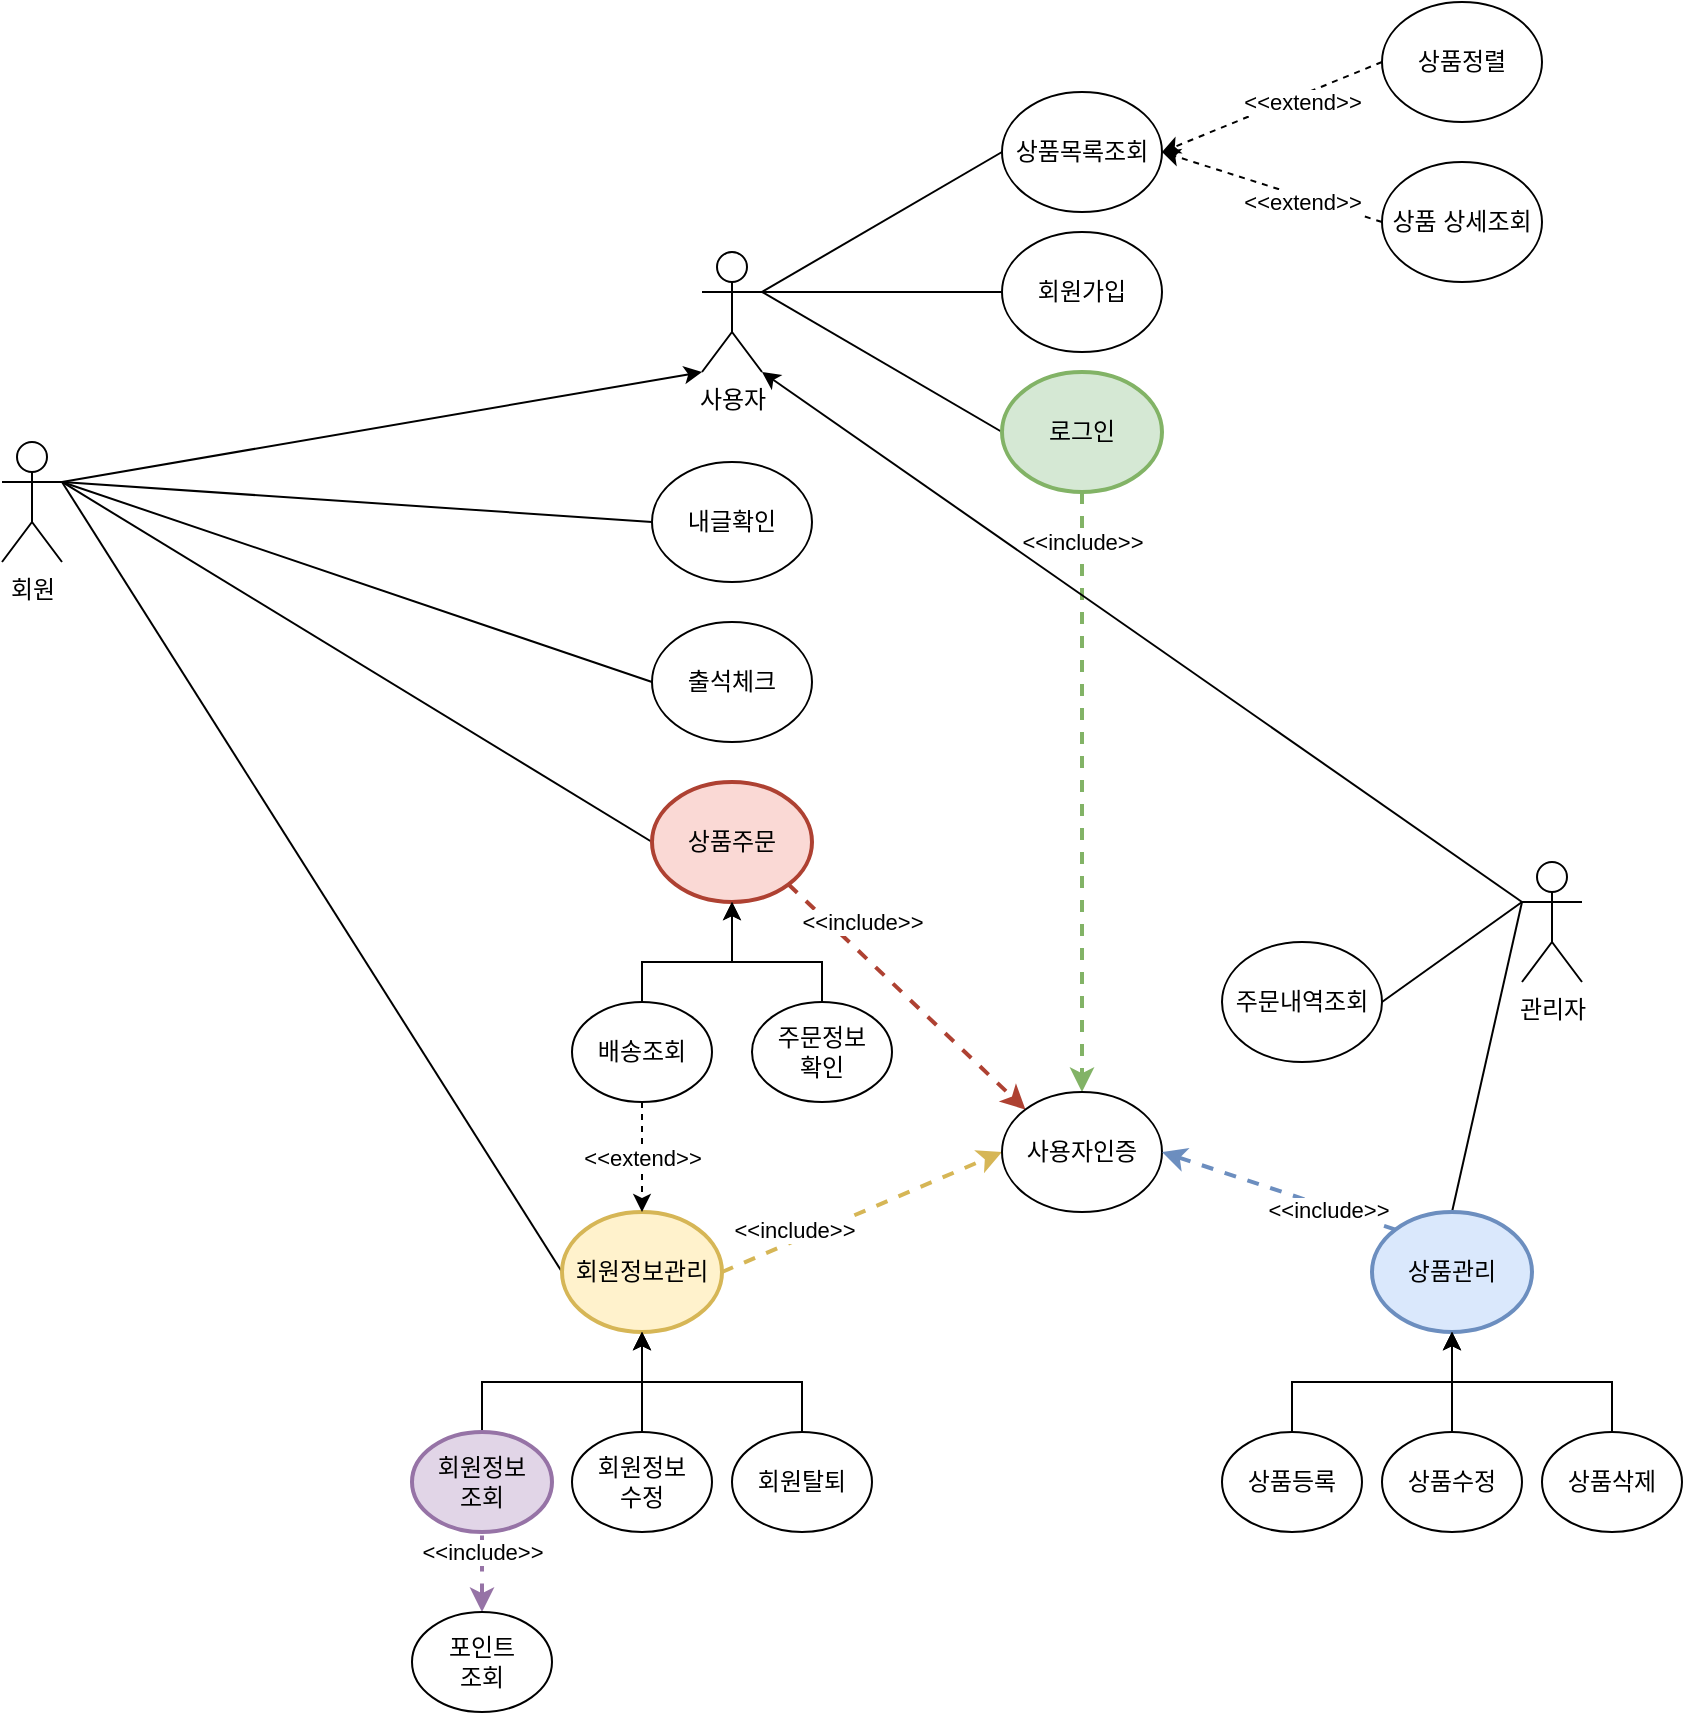 <mxfile version="15.4.1" type="device" pages="3"><diagram id="bIuhyH839d3HtjEIPORg" name="Page-1"><mxGraphModel dx="2015" dy="1047" grid="1" gridSize="10" guides="1" tooltips="1" connect="1" arrows="1" fold="1" page="1" pageScale="1" pageWidth="827" pageHeight="1169" math="0" shadow="0"><root><mxCell id="0"/><mxCell id="1" parent="0"/><mxCell id="c7EE0MXQvmrCQCLPfXmw-137" style="edgeStyle=none;rounded=0;orthogonalLoop=1;jettySize=auto;html=1;exitX=1;exitY=0.333;exitDx=0;exitDy=0;exitPerimeter=0;entryX=0;entryY=0.5;entryDx=0;entryDy=0;startArrow=none;startFill=0;endArrow=none;endFill=0;strokeWidth=1;verticalAlign=middle;" edge="1" parent="1" source="c7EE0MXQvmrCQCLPfXmw-47" target="c7EE0MXQvmrCQCLPfXmw-58"><mxGeometry relative="1" as="geometry"/></mxCell><mxCell id="c7EE0MXQvmrCQCLPfXmw-138" style="edgeStyle=none;rounded=0;orthogonalLoop=1;jettySize=auto;html=1;exitX=1;exitY=0.333;exitDx=0;exitDy=0;exitPerimeter=0;entryX=0;entryY=0.5;entryDx=0;entryDy=0;startArrow=none;startFill=0;endArrow=none;endFill=0;strokeWidth=1;verticalAlign=middle;" edge="1" parent="1" source="c7EE0MXQvmrCQCLPfXmw-47" target="c7EE0MXQvmrCQCLPfXmw-49"><mxGeometry relative="1" as="geometry"/></mxCell><mxCell id="c7EE0MXQvmrCQCLPfXmw-139" style="edgeStyle=none;rounded=0;orthogonalLoop=1;jettySize=auto;html=1;entryX=0;entryY=0.5;entryDx=0;entryDy=0;startArrow=none;startFill=0;endArrow=none;endFill=0;strokeWidth=1;verticalAlign=middle;" edge="1" parent="1" target="c7EE0MXQvmrCQCLPfXmw-48"><mxGeometry relative="1" as="geometry"><mxPoint x="580" y="155" as="sourcePoint"/></mxGeometry></mxCell><mxCell id="c7EE0MXQvmrCQCLPfXmw-47" value="사용자" style="shape=umlActor;verticalLabelPosition=bottom;verticalAlign=top;html=1;outlineConnect=0;strokeWidth=1;" vertex="1" parent="1"><mxGeometry x="550" y="135" width="30" height="60" as="geometry"/></mxCell><mxCell id="c7EE0MXQvmrCQCLPfXmw-48" value="회원가입" style="ellipse;whiteSpace=wrap;html=1;verticalAlign=middle;strokeWidth=1;" vertex="1" parent="1"><mxGeometry x="700" y="125" width="80" height="60" as="geometry"/></mxCell><mxCell id="c7EE0MXQvmrCQCLPfXmw-49" value="상품목록조회" style="ellipse;whiteSpace=wrap;html=1;verticalAlign=middle;strokeWidth=1;" vertex="1" parent="1"><mxGeometry x="700" y="55" width="80" height="60" as="geometry"/></mxCell><mxCell id="c7EE0MXQvmrCQCLPfXmw-52" value="&amp;lt;&amp;lt;extend&amp;gt;&amp;gt;" style="edgeStyle=none;rounded=0;orthogonalLoop=1;jettySize=auto;html=1;exitX=0;exitY=0.5;exitDx=0;exitDy=0;entryX=1;entryY=0.5;entryDx=0;entryDy=0;endArrow=classic;endFill=1;verticalAlign=middle;dashed=1;strokeWidth=1;" edge="1" parent="1" source="c7EE0MXQvmrCQCLPfXmw-50" target="c7EE0MXQvmrCQCLPfXmw-49"><mxGeometry x="-0.25" y="3" relative="1" as="geometry"><mxPoint as="offset"/></mxGeometry></mxCell><mxCell id="c7EE0MXQvmrCQCLPfXmw-50" value="상품정렬" style="ellipse;whiteSpace=wrap;html=1;verticalAlign=middle;strokeWidth=1;" vertex="1" parent="1"><mxGeometry x="890" y="10" width="80" height="60" as="geometry"/></mxCell><mxCell id="c7EE0MXQvmrCQCLPfXmw-53" value="&amp;lt;&amp;lt;extend&amp;gt;&amp;gt;" style="edgeStyle=none;rounded=0;orthogonalLoop=1;jettySize=auto;html=1;exitX=0;exitY=0.5;exitDx=0;exitDy=0;entryX=1;entryY=0.5;entryDx=0;entryDy=0;dashed=1;endArrow=classic;endFill=1;verticalAlign=middle;strokeWidth=1;" edge="1" parent="1" source="c7EE0MXQvmrCQCLPfXmw-51" target="c7EE0MXQvmrCQCLPfXmw-49"><mxGeometry x="-0.287" y="3" relative="1" as="geometry"><mxPoint as="offset"/></mxGeometry></mxCell><mxCell id="c7EE0MXQvmrCQCLPfXmw-51" value="상품 상세조회" style="ellipse;whiteSpace=wrap;html=1;verticalAlign=middle;strokeWidth=1;" vertex="1" parent="1"><mxGeometry x="890" y="90" width="80" height="60" as="geometry"/></mxCell><mxCell id="c7EE0MXQvmrCQCLPfXmw-63" style="edgeStyle=none;rounded=0;orthogonalLoop=1;jettySize=auto;html=1;exitX=1;exitY=0.333;exitDx=0;exitDy=0;exitPerimeter=0;entryX=0;entryY=0.5;entryDx=0;entryDy=0;endArrow=none;endFill=0;verticalAlign=middle;strokeWidth=1;" edge="1" parent="1" source="c7EE0MXQvmrCQCLPfXmw-56" target="c7EE0MXQvmrCQCLPfXmw-59"><mxGeometry relative="1" as="geometry"/></mxCell><mxCell id="c7EE0MXQvmrCQCLPfXmw-64" style="edgeStyle=none;rounded=0;orthogonalLoop=1;jettySize=auto;html=1;exitX=1;exitY=0.333;exitDx=0;exitDy=0;exitPerimeter=0;entryX=0;entryY=0.5;entryDx=0;entryDy=0;endArrow=none;endFill=0;verticalAlign=middle;strokeWidth=1;" edge="1" parent="1" source="c7EE0MXQvmrCQCLPfXmw-56" target="c7EE0MXQvmrCQCLPfXmw-60"><mxGeometry relative="1" as="geometry"/></mxCell><mxCell id="c7EE0MXQvmrCQCLPfXmw-65" style="edgeStyle=none;rounded=0;orthogonalLoop=1;jettySize=auto;html=1;exitX=1;exitY=0.333;exitDx=0;exitDy=0;exitPerimeter=0;entryX=0;entryY=0.5;entryDx=0;entryDy=0;endArrow=none;endFill=0;verticalAlign=middle;strokeWidth=1;" edge="1" parent="1" source="c7EE0MXQvmrCQCLPfXmw-56" target="c7EE0MXQvmrCQCLPfXmw-61"><mxGeometry relative="1" as="geometry"/></mxCell><mxCell id="c7EE0MXQvmrCQCLPfXmw-103" style="edgeStyle=none;rounded=0;orthogonalLoop=1;jettySize=auto;html=1;exitX=1;exitY=0.333;exitDx=0;exitDy=0;exitPerimeter=0;entryX=0;entryY=0.5;entryDx=0;entryDy=0;endArrow=none;endFill=0;verticalAlign=middle;strokeWidth=1;" edge="1" parent="1" source="c7EE0MXQvmrCQCLPfXmw-56" target="c7EE0MXQvmrCQCLPfXmw-95"><mxGeometry relative="1" as="geometry"/></mxCell><mxCell id="c7EE0MXQvmrCQCLPfXmw-133" style="edgeStyle=none;rounded=0;orthogonalLoop=1;jettySize=auto;html=1;exitX=1;exitY=0.333;exitDx=0;exitDy=0;exitPerimeter=0;entryX=0;entryY=1;entryDx=0;entryDy=0;entryPerimeter=0;startArrow=none;startFill=0;endArrow=classic;endFill=1;strokeWidth=1;verticalAlign=middle;" edge="1" parent="1" source="c7EE0MXQvmrCQCLPfXmw-56" target="c7EE0MXQvmrCQCLPfXmw-47"><mxGeometry relative="1" as="geometry"/></mxCell><mxCell id="c7EE0MXQvmrCQCLPfXmw-56" value="회원" style="shape=umlActor;verticalLabelPosition=bottom;verticalAlign=top;html=1;outlineConnect=0;strokeWidth=1;" vertex="1" parent="1"><mxGeometry x="200" y="230" width="30" height="60" as="geometry"/></mxCell><mxCell id="c7EE0MXQvmrCQCLPfXmw-67" value="&amp;lt;&amp;lt;include&amp;gt;&amp;gt;" style="edgeStyle=none;rounded=0;orthogonalLoop=1;jettySize=auto;html=1;exitX=0.5;exitY=1;exitDx=0;exitDy=0;entryX=0.5;entryY=0;entryDx=0;entryDy=0;endArrow=classic;endFill=1;verticalAlign=middle;dashed=1;strokeWidth=2;fillColor=#d5e8d4;strokeColor=#82b366;" edge="1" parent="1" source="c7EE0MXQvmrCQCLPfXmw-58" target="c7EE0MXQvmrCQCLPfXmw-66"><mxGeometry x="-0.833" relative="1" as="geometry"><mxPoint as="offset"/></mxGeometry></mxCell><mxCell id="c7EE0MXQvmrCQCLPfXmw-58" value="로그인" style="ellipse;whiteSpace=wrap;html=1;verticalAlign=middle;strokeWidth=2;fillColor=#d5e8d4;strokeColor=#82b366;" vertex="1" parent="1"><mxGeometry x="700" y="195" width="80" height="60" as="geometry"/></mxCell><mxCell id="c7EE0MXQvmrCQCLPfXmw-68" value="&amp;lt;&amp;lt;include&amp;gt;&amp;gt;" style="edgeStyle=none;rounded=0;orthogonalLoop=1;jettySize=auto;html=1;exitX=1;exitY=1;exitDx=0;exitDy=0;entryX=0;entryY=0;entryDx=0;entryDy=0;dashed=1;endArrow=classic;endFill=1;verticalAlign=middle;strokeWidth=2;fillColor=#fad9d5;strokeColor=#ae4132;" edge="1" parent="1" source="c7EE0MXQvmrCQCLPfXmw-59" target="c7EE0MXQvmrCQCLPfXmw-66"><mxGeometry x="-0.516" y="12" relative="1" as="geometry"><mxPoint as="offset"/></mxGeometry></mxCell><mxCell id="c7EE0MXQvmrCQCLPfXmw-59" value="상품주문" style="ellipse;whiteSpace=wrap;html=1;verticalAlign=middle;strokeWidth=2;fillColor=#fad9d5;strokeColor=#ae4132;" vertex="1" parent="1"><mxGeometry x="525" y="400" width="80" height="60" as="geometry"/></mxCell><mxCell id="c7EE0MXQvmrCQCLPfXmw-69" value="&amp;lt;&amp;lt;include&amp;gt;&amp;gt;" style="edgeStyle=none;rounded=0;orthogonalLoop=1;jettySize=auto;html=1;exitX=1;exitY=0.5;exitDx=0;exitDy=0;entryX=0;entryY=0.5;entryDx=0;entryDy=0;dashed=1;endArrow=classic;endFill=1;verticalAlign=middle;strokeWidth=2;fillColor=#fff2cc;strokeColor=#d6b656;" edge="1" parent="1" source="c7EE0MXQvmrCQCLPfXmw-60" target="c7EE0MXQvmrCQCLPfXmw-66"><mxGeometry x="-0.457" y="5" relative="1" as="geometry"><mxPoint as="offset"/></mxGeometry></mxCell><mxCell id="c7EE0MXQvmrCQCLPfXmw-60" value="회원정보관리" style="ellipse;whiteSpace=wrap;html=1;verticalAlign=middle;strokeWidth=2;fillColor=#fff2cc;strokeColor=#d6b656;" vertex="1" parent="1"><mxGeometry x="480" y="615" width="80" height="60" as="geometry"/></mxCell><mxCell id="c7EE0MXQvmrCQCLPfXmw-61" value="내글확인" style="ellipse;whiteSpace=wrap;html=1;verticalAlign=middle;strokeWidth=1;" vertex="1" parent="1"><mxGeometry x="525" y="240" width="80" height="60" as="geometry"/></mxCell><mxCell id="c7EE0MXQvmrCQCLPfXmw-66" value="사용자인증" style="ellipse;whiteSpace=wrap;html=1;verticalAlign=middle;strokeWidth=1;" vertex="1" parent="1"><mxGeometry x="700" y="555" width="80" height="60" as="geometry"/></mxCell><mxCell id="02RzA334EVQiF2Lrngm2-4" style="edgeStyle=orthogonalEdgeStyle;rounded=0;orthogonalLoop=1;jettySize=auto;html=1;exitX=0.5;exitY=0;exitDx=0;exitDy=0;entryX=0.5;entryY=1;entryDx=0;entryDy=0;startArrow=none;startFill=0;endArrow=classic;endFill=1;strokeWidth=1;verticalAlign=middle;" edge="1" parent="1" source="c7EE0MXQvmrCQCLPfXmw-79" target="c7EE0MXQvmrCQCLPfXmw-60"><mxGeometry relative="1" as="geometry"/></mxCell><mxCell id="c7EE0MXQvmrCQCLPfXmw-79" value="회원정보&lt;br&gt;조회" style="ellipse;whiteSpace=wrap;html=1;verticalAlign=middle;strokeWidth=2;fillColor=#e1d5e7;strokeColor=#9673a6;" vertex="1" parent="1"><mxGeometry x="405" y="725" width="70" height="50" as="geometry"/></mxCell><mxCell id="02RzA334EVQiF2Lrngm2-2" style="edgeStyle=orthogonalEdgeStyle;rounded=0;orthogonalLoop=1;jettySize=auto;html=1;exitX=0.5;exitY=0;exitDx=0;exitDy=0;entryX=0.5;entryY=1;entryDx=0;entryDy=0;startArrow=none;startFill=0;endArrow=classic;endFill=1;strokeWidth=1;verticalAlign=middle;" edge="1" parent="1" source="c7EE0MXQvmrCQCLPfXmw-85" target="c7EE0MXQvmrCQCLPfXmw-60"><mxGeometry relative="1" as="geometry"/></mxCell><mxCell id="c7EE0MXQvmrCQCLPfXmw-85" value="회원정보&lt;br&gt;수정" style="ellipse;whiteSpace=wrap;html=1;verticalAlign=middle;strokeWidth=1;" vertex="1" parent="1"><mxGeometry x="485" y="725" width="70" height="50" as="geometry"/></mxCell><mxCell id="02RzA334EVQiF2Lrngm2-3" style="edgeStyle=orthogonalEdgeStyle;rounded=0;orthogonalLoop=1;jettySize=auto;html=1;exitX=0.5;exitY=0;exitDx=0;exitDy=0;entryX=0.5;entryY=1;entryDx=0;entryDy=0;startArrow=none;startFill=0;endArrow=classic;endFill=1;strokeWidth=1;verticalAlign=middle;" edge="1" parent="1" source="c7EE0MXQvmrCQCLPfXmw-86" target="c7EE0MXQvmrCQCLPfXmw-60"><mxGeometry relative="1" as="geometry"/></mxCell><mxCell id="c7EE0MXQvmrCQCLPfXmw-86" value="회원탈퇴" style="ellipse;whiteSpace=wrap;html=1;verticalAlign=middle;strokeWidth=1;" vertex="1" parent="1"><mxGeometry x="565" y="725" width="70" height="50" as="geometry"/></mxCell><mxCell id="c7EE0MXQvmrCQCLPfXmw-91" value="&amp;lt;&amp;lt;include&amp;gt;&amp;gt;" style="edgeStyle=orthogonalEdgeStyle;rounded=0;orthogonalLoop=1;jettySize=auto;html=1;exitX=0.5;exitY=0;exitDx=0;exitDy=0;entryX=0.5;entryY=1;entryDx=0;entryDy=0;endArrow=none;endFill=0;verticalAlign=middle;dashed=1;startArrow=classic;startFill=1;strokeWidth=2;fillColor=#e1d5e7;strokeColor=#9673a6;" edge="1" parent="1" source="c7EE0MXQvmrCQCLPfXmw-89" target="c7EE0MXQvmrCQCLPfXmw-79"><mxGeometry x="0.5" relative="1" as="geometry"><mxPoint as="offset"/></mxGeometry></mxCell><mxCell id="c7EE0MXQvmrCQCLPfXmw-89" value="포인트&lt;br&gt;조회" style="ellipse;whiteSpace=wrap;html=1;verticalAlign=middle;strokeWidth=1;" vertex="1" parent="1"><mxGeometry x="405" y="815" width="70" height="50" as="geometry"/></mxCell><mxCell id="c7EE0MXQvmrCQCLPfXmw-95" value="출석체크" style="ellipse;whiteSpace=wrap;html=1;verticalAlign=middle;strokeWidth=1;" vertex="1" parent="1"><mxGeometry x="525" y="320" width="80" height="60" as="geometry"/></mxCell><mxCell id="c7EE0MXQvmrCQCLPfXmw-99" style="edgeStyle=orthogonalEdgeStyle;rounded=0;orthogonalLoop=1;jettySize=auto;html=1;exitX=0.5;exitY=0;exitDx=0;exitDy=0;entryX=0.5;entryY=1;entryDx=0;entryDy=0;endArrow=classic;endFill=1;verticalAlign=middle;strokeWidth=1;" edge="1" parent="1" source="c7EE0MXQvmrCQCLPfXmw-97" target="c7EE0MXQvmrCQCLPfXmw-59"><mxGeometry relative="1" as="geometry"><Array as="points"><mxPoint x="540" y="490"/><mxPoint x="580" y="490"/></Array></mxGeometry></mxCell><mxCell id="c7EE0MXQvmrCQCLPfXmw-97" value="주문정보&lt;br&gt;확인" style="ellipse;whiteSpace=wrap;html=1;verticalAlign=middle;strokeWidth=1;" vertex="1" parent="1"><mxGeometry x="575" y="510" width="70" height="50" as="geometry"/></mxCell><mxCell id="c7EE0MXQvmrCQCLPfXmw-102" value="&amp;lt;&amp;lt;extend&amp;gt;&amp;gt;" style="rounded=0;orthogonalLoop=1;jettySize=auto;html=1;exitX=0.5;exitY=1;exitDx=0;exitDy=0;entryX=0.5;entryY=0;entryDx=0;entryDy=0;endArrow=classic;endFill=1;verticalAlign=middle;dashed=1;strokeWidth=1;" edge="1" parent="1" source="c7EE0MXQvmrCQCLPfXmw-98" target="c7EE0MXQvmrCQCLPfXmw-60"><mxGeometry relative="1" as="geometry"/></mxCell><mxCell id="02RzA334EVQiF2Lrngm2-1" style="edgeStyle=orthogonalEdgeStyle;rounded=0;orthogonalLoop=1;jettySize=auto;html=1;exitX=0.5;exitY=0;exitDx=0;exitDy=0;entryX=0.5;entryY=1;entryDx=0;entryDy=0;startArrow=none;startFill=0;endArrow=classic;endFill=1;strokeWidth=1;verticalAlign=middle;" edge="1" parent="1" source="c7EE0MXQvmrCQCLPfXmw-98" target="c7EE0MXQvmrCQCLPfXmw-59"><mxGeometry relative="1" as="geometry"><Array as="points"><mxPoint x="520" y="490"/><mxPoint x="565" y="490"/></Array></mxGeometry></mxCell><mxCell id="c7EE0MXQvmrCQCLPfXmw-98" value="배송조회" style="ellipse;whiteSpace=wrap;html=1;verticalAlign=middle;strokeWidth=1;" vertex="1" parent="1"><mxGeometry x="485" y="510" width="70" height="50" as="geometry"/></mxCell><mxCell id="c7EE0MXQvmrCQCLPfXmw-111" style="edgeStyle=none;rounded=0;orthogonalLoop=1;jettySize=auto;html=1;exitX=0;exitY=0.333;exitDx=0;exitDy=0;exitPerimeter=0;entryX=1;entryY=0.5;entryDx=0;entryDy=0;startArrow=none;startFill=0;endArrow=none;endFill=0;verticalAlign=middle;strokeWidth=1;" edge="1" parent="1" source="c7EE0MXQvmrCQCLPfXmw-107" target="c7EE0MXQvmrCQCLPfXmw-109"><mxGeometry relative="1" as="geometry"><mxPoint x="1010" y="307.5" as="targetPoint"/></mxGeometry></mxCell><mxCell id="c7EE0MXQvmrCQCLPfXmw-135" style="edgeStyle=none;rounded=0;orthogonalLoop=1;jettySize=auto;html=1;exitX=0;exitY=0.333;exitDx=0;exitDy=0;exitPerimeter=0;startArrow=none;startFill=0;endArrow=classic;endFill=1;strokeWidth=1;verticalAlign=middle;entryX=1;entryY=1;entryDx=0;entryDy=0;entryPerimeter=0;" edge="1" parent="1" source="c7EE0MXQvmrCQCLPfXmw-107" target="c7EE0MXQvmrCQCLPfXmw-47"><mxGeometry relative="1" as="geometry"><mxPoint x="840" y="40" as="targetPoint"/></mxGeometry></mxCell><mxCell id="c7EE0MXQvmrCQCLPfXmw-107" value="관리자" style="shape=umlActor;verticalLabelPosition=bottom;verticalAlign=top;html=1;outlineConnect=0;strokeWidth=1;" vertex="1" parent="1"><mxGeometry x="960" y="440" width="30" height="60" as="geometry"/></mxCell><mxCell id="c7EE0MXQvmrCQCLPfXmw-114" value="&amp;lt;&amp;lt;include&amp;gt;&amp;gt;" style="edgeStyle=none;rounded=0;orthogonalLoop=1;jettySize=auto;html=1;exitX=0;exitY=0;exitDx=0;exitDy=0;entryX=1;entryY=0.5;entryDx=0;entryDy=0;dashed=1;startArrow=none;startFill=0;endArrow=classic;endFill=1;verticalAlign=middle;strokeWidth=2;fillColor=#dae8fc;strokeColor=#6c8ebf;" edge="1" parent="1" source="c7EE0MXQvmrCQCLPfXmw-108" target="c7EE0MXQvmrCQCLPfXmw-66"><mxGeometry x="-0.432" y="1" relative="1" as="geometry"><mxPoint x="830.0" y="575.0" as="targetPoint"/><mxPoint as="offset"/></mxGeometry></mxCell><mxCell id="c7EE0MXQvmrCQCLPfXmw-136" style="edgeStyle=none;rounded=0;orthogonalLoop=1;jettySize=auto;html=1;exitX=0.5;exitY=0;exitDx=0;exitDy=0;startArrow=none;startFill=0;endArrow=none;endFill=0;strokeWidth=1;verticalAlign=middle;entryX=0;entryY=0.333;entryDx=0;entryDy=0;entryPerimeter=0;" edge="1" parent="1" source="c7EE0MXQvmrCQCLPfXmw-108" target="c7EE0MXQvmrCQCLPfXmw-107"><mxGeometry relative="1" as="geometry"/></mxCell><mxCell id="c7EE0MXQvmrCQCLPfXmw-108" value="상품관리" style="ellipse;whiteSpace=wrap;html=1;verticalAlign=middle;strokeWidth=2;fillColor=#dae8fc;strokeColor=#6c8ebf;" vertex="1" parent="1"><mxGeometry x="885" y="615" width="80" height="60" as="geometry"/></mxCell><mxCell id="c7EE0MXQvmrCQCLPfXmw-109" value="주문내역조회" style="ellipse;whiteSpace=wrap;html=1;verticalAlign=middle;strokeWidth=1;" vertex="1" parent="1"><mxGeometry x="810" y="480" width="80" height="60" as="geometry"/></mxCell><mxCell id="c7EE0MXQvmrCQCLPfXmw-119" style="edgeStyle=orthogonalEdgeStyle;rounded=0;orthogonalLoop=1;jettySize=auto;html=1;exitX=0.5;exitY=0;exitDx=0;exitDy=0;entryX=0.5;entryY=1;entryDx=0;entryDy=0;startArrow=none;startFill=0;endArrow=classic;endFill=1;verticalAlign=middle;strokeWidth=1;" edge="1" parent="1" source="c7EE0MXQvmrCQCLPfXmw-116" target="c7EE0MXQvmrCQCLPfXmw-108"><mxGeometry relative="1" as="geometry"/></mxCell><mxCell id="c7EE0MXQvmrCQCLPfXmw-116" value="상품등록" style="ellipse;whiteSpace=wrap;html=1;verticalAlign=middle;strokeWidth=1;" vertex="1" parent="1"><mxGeometry x="810" y="725" width="70" height="50" as="geometry"/></mxCell><mxCell id="c7EE0MXQvmrCQCLPfXmw-120" style="edgeStyle=orthogonalEdgeStyle;rounded=0;orthogonalLoop=1;jettySize=auto;html=1;exitX=0.5;exitY=0;exitDx=0;exitDy=0;entryX=0.5;entryY=1;entryDx=0;entryDy=0;startArrow=none;startFill=0;endArrow=classic;endFill=1;verticalAlign=middle;strokeWidth=1;" edge="1" parent="1" source="c7EE0MXQvmrCQCLPfXmw-117" target="c7EE0MXQvmrCQCLPfXmw-108"><mxGeometry relative="1" as="geometry"/></mxCell><mxCell id="c7EE0MXQvmrCQCLPfXmw-117" value="상품수정" style="ellipse;whiteSpace=wrap;html=1;verticalAlign=middle;strokeWidth=1;" vertex="1" parent="1"><mxGeometry x="890" y="725" width="70" height="50" as="geometry"/></mxCell><mxCell id="c7EE0MXQvmrCQCLPfXmw-121" style="edgeStyle=orthogonalEdgeStyle;rounded=0;orthogonalLoop=1;jettySize=auto;html=1;exitX=0.5;exitY=0;exitDx=0;exitDy=0;entryX=0.5;entryY=1;entryDx=0;entryDy=0;startArrow=none;startFill=0;endArrow=classic;endFill=1;verticalAlign=middle;strokeWidth=1;" edge="1" parent="1" source="c7EE0MXQvmrCQCLPfXmw-118" target="c7EE0MXQvmrCQCLPfXmw-108"><mxGeometry relative="1" as="geometry"/></mxCell><mxCell id="c7EE0MXQvmrCQCLPfXmw-118" value="상품삭제" style="ellipse;whiteSpace=wrap;html=1;verticalAlign=middle;strokeWidth=1;" vertex="1" parent="1"><mxGeometry x="970" y="725" width="70" height="50" as="geometry"/></mxCell></root></mxGraphModel></diagram><diagram name="Copy of Copy of Page-1" id="QTag-IFdoszKoXxYh5s8"><mxGraphModel dx="2418" dy="2425" grid="1" gridSize="10" guides="1" tooltips="1" connect="1" arrows="1" fold="1" page="1" pageScale="1" pageWidth="827" pageHeight="1169" math="0" shadow="0"><root><mxCell id="vlRVm-XKjHSSe7o_FtHw-0"/><mxCell id="vlRVm-XKjHSSe7o_FtHw-1" parent="vlRVm-XKjHSSe7o_FtHw-0"/><mxCell id="vlRVm-XKjHSSe7o_FtHw-2" style="edgeStyle=none;rounded=0;orthogonalLoop=1;jettySize=auto;html=1;exitX=1;exitY=0.333;exitDx=0;exitDy=0;exitPerimeter=0;entryX=0;entryY=0.5;entryDx=0;entryDy=0;startArrow=none;startFill=0;endArrow=none;endFill=0;strokeWidth=1;verticalAlign=middle;" edge="1" parent="vlRVm-XKjHSSe7o_FtHw-1" source="vlRVm-XKjHSSe7o_FtHw-3" target="vlRVm-XKjHSSe7o_FtHw-4"><mxGeometry relative="1" as="geometry"/></mxCell><mxCell id="vlRVm-XKjHSSe7o_FtHw-61" style="edgeStyle=none;rounded=0;orthogonalLoop=1;jettySize=auto;html=1;exitX=1;exitY=0.333;exitDx=0;exitDy=0;exitPerimeter=0;entryX=0;entryY=0.5;entryDx=0;entryDy=0;startArrow=none;startFill=0;endArrow=none;endFill=0;strokeWidth=1;verticalAlign=middle;" edge="1" parent="vlRVm-XKjHSSe7o_FtHw-1" source="vlRVm-XKjHSSe7o_FtHw-3" target="vlRVm-XKjHSSe7o_FtHw-59"><mxGeometry relative="1" as="geometry"/></mxCell><mxCell id="vlRVm-XKjHSSe7o_FtHw-62" style="edgeStyle=none;rounded=0;orthogonalLoop=1;jettySize=auto;html=1;exitX=1;exitY=0.333;exitDx=0;exitDy=0;exitPerimeter=0;entryX=0;entryY=0.5;entryDx=0;entryDy=0;startArrow=none;startFill=0;endArrow=none;endFill=0;strokeWidth=1;verticalAlign=middle;" edge="1" parent="vlRVm-XKjHSSe7o_FtHw-1" source="vlRVm-XKjHSSe7o_FtHw-3" target="vlRVm-XKjHSSe7o_FtHw-60"><mxGeometry relative="1" as="geometry"/></mxCell><mxCell id="vlRVm-XKjHSSe7o_FtHw-3" value="사용자" style="shape=umlActor;verticalLabelPosition=bottom;verticalAlign=top;html=1;outlineConnect=0;" vertex="1" parent="vlRVm-XKjHSSe7o_FtHw-1"><mxGeometry x="420" y="55" width="30" height="60" as="geometry"/></mxCell><mxCell id="vlRVm-XKjHSSe7o_FtHw-4" value="상품목록조회" style="ellipse;whiteSpace=wrap;html=1;verticalAlign=middle;" vertex="1" parent="vlRVm-XKjHSSe7o_FtHw-1"><mxGeometry x="505" y="-80" width="110" height="70" as="geometry"/></mxCell><mxCell id="vlRVm-XKjHSSe7o_FtHw-5" value="&amp;lt;&amp;lt;extend&amp;gt;&amp;gt;" style="edgeStyle=none;rounded=0;orthogonalLoop=1;jettySize=auto;html=1;exitX=0;exitY=0.5;exitDx=0;exitDy=0;entryX=1;entryY=0.5;entryDx=0;entryDy=0;endArrow=classic;endFill=1;verticalAlign=middle;dashed=1;" edge="1" parent="vlRVm-XKjHSSe7o_FtHw-1" source="vlRVm-XKjHSSe7o_FtHw-6" target="vlRVm-XKjHSSe7o_FtHw-4"><mxGeometry relative="1" as="geometry"/></mxCell><mxCell id="vlRVm-XKjHSSe7o_FtHw-6" value="상품정렬" style="ellipse;whiteSpace=wrap;html=1;verticalAlign=middle;" vertex="1" parent="vlRVm-XKjHSSe7o_FtHw-1"><mxGeometry x="665" y="-110" width="80" height="60" as="geometry"/></mxCell><mxCell id="vlRVm-XKjHSSe7o_FtHw-7" value="&amp;lt;&amp;lt;extend&amp;gt;&amp;gt;" style="edgeStyle=none;rounded=0;orthogonalLoop=1;jettySize=auto;html=1;exitX=0;exitY=0.5;exitDx=0;exitDy=0;entryX=1;entryY=0.5;entryDx=0;entryDy=0;dashed=1;endArrow=classic;endFill=1;verticalAlign=middle;" edge="1" parent="vlRVm-XKjHSSe7o_FtHw-1" source="vlRVm-XKjHSSe7o_FtHw-8" target="vlRVm-XKjHSSe7o_FtHw-4"><mxGeometry relative="1" as="geometry"/></mxCell><mxCell id="vlRVm-XKjHSSe7o_FtHw-8" value="상품 상세조회" style="ellipse;whiteSpace=wrap;html=1;verticalAlign=middle;" vertex="1" parent="vlRVm-XKjHSSe7o_FtHw-1"><mxGeometry x="665" y="-30" width="80" height="60" as="geometry"/></mxCell><mxCell id="vlRVm-XKjHSSe7o_FtHw-9" style="edgeStyle=none;rounded=0;orthogonalLoop=1;jettySize=auto;html=1;exitX=1;exitY=0.333;exitDx=0;exitDy=0;exitPerimeter=0;entryX=0;entryY=0.5;entryDx=0;entryDy=0;endArrow=none;endFill=0;verticalAlign=middle;" edge="1" parent="vlRVm-XKjHSSe7o_FtHw-1" source="vlRVm-XKjHSSe7o_FtHw-14" target="vlRVm-XKjHSSe7o_FtHw-16"><mxGeometry relative="1" as="geometry"/></mxCell><mxCell id="vlRVm-XKjHSSe7o_FtHw-13" style="edgeStyle=none;rounded=0;orthogonalLoop=1;jettySize=auto;html=1;exitX=1;exitY=0.333;exitDx=0;exitDy=0;exitPerimeter=0;entryX=0;entryY=1;entryDx=0;entryDy=0;entryPerimeter=0;startArrow=none;startFill=0;endArrow=classic;endFill=1;strokeWidth=1;verticalAlign=middle;" edge="1" parent="vlRVm-XKjHSSe7o_FtHw-1" source="vlRVm-XKjHSSe7o_FtHw-14" target="vlRVm-XKjHSSe7o_FtHw-3"><mxGeometry relative="1" as="geometry"/></mxCell><mxCell id="vlRVm-XKjHSSe7o_FtHw-14" value="구매자" style="shape=umlActor;verticalLabelPosition=bottom;verticalAlign=top;html=1;outlineConnect=0;" vertex="1" parent="vlRVm-XKjHSSe7o_FtHw-1"><mxGeometry x="200" y="95" width="30" height="60" as="geometry"/></mxCell><mxCell id="vlRVm-XKjHSSe7o_FtHw-15" value="&amp;lt;&amp;lt;include&amp;gt;&amp;gt;" style="edgeStyle=none;rounded=0;orthogonalLoop=1;jettySize=auto;html=1;exitX=1;exitY=0.5;exitDx=0;exitDy=0;entryX=0;entryY=0;entryDx=0;entryDy=0;dashed=1;endArrow=classic;endFill=1;verticalAlign=middle;" edge="1" parent="vlRVm-XKjHSSe7o_FtHw-1" source="vlRVm-XKjHSSe7o_FtHw-16" target="vlRVm-XKjHSSe7o_FtHw-20"><mxGeometry x="0.277" y="1" relative="1" as="geometry"><mxPoint as="offset"/></mxGeometry></mxCell><mxCell id="vlRVm-XKjHSSe7o_FtHw-16" value="상품주문" style="ellipse;whiteSpace=wrap;html=1;verticalAlign=middle;" vertex="1" parent="vlRVm-XKjHSSe7o_FtHw-1"><mxGeometry x="379" y="280" width="110" height="70" as="geometry"/></mxCell><mxCell id="vlRVm-XKjHSSe7o_FtHw-17" value="&amp;lt;&amp;lt;include&amp;gt;&amp;gt;" style="edgeStyle=none;rounded=0;orthogonalLoop=1;jettySize=auto;html=1;exitX=1;exitY=0.5;exitDx=0;exitDy=0;entryX=0;entryY=1;entryDx=0;entryDy=0;dashed=1;endArrow=classic;endFill=1;verticalAlign=middle;" edge="1" parent="vlRVm-XKjHSSe7o_FtHw-1" source="vlRVm-XKjHSSe7o_FtHw-18" target="vlRVm-XKjHSSe7o_FtHw-20"><mxGeometry x="0.49" y="-8" relative="1" as="geometry"><mxPoint as="offset"/></mxGeometry></mxCell><mxCell id="vlRVm-XKjHSSe7o_FtHw-18" value="회원정보관리" style="ellipse;whiteSpace=wrap;html=1;verticalAlign=middle;" vertex="1" parent="vlRVm-XKjHSSe7o_FtHw-1"><mxGeometry x="379" y="680" width="110" height="70" as="geometry"/></mxCell><mxCell id="vlRVm-XKjHSSe7o_FtHw-19" value="내글확인" style="ellipse;whiteSpace=wrap;html=1;verticalAlign=middle;" vertex="1" parent="vlRVm-XKjHSSe7o_FtHw-1"><mxGeometry x="379" y="590" width="110" height="70" as="geometry"/></mxCell><mxCell id="vlRVm-XKjHSSe7o_FtHw-20" value="사용자인증" style="ellipse;whiteSpace=wrap;html=1;verticalAlign=middle;" vertex="1" parent="vlRVm-XKjHSSe7o_FtHw-1"><mxGeometry x="580" y="490" width="110" height="70" as="geometry"/></mxCell><mxCell id="vlRVm-XKjHSSe7o_FtHw-21" style="edgeStyle=orthogonalEdgeStyle;rounded=0;orthogonalLoop=1;jettySize=auto;html=1;exitX=0.5;exitY=0;exitDx=0;exitDy=0;entryX=0.5;entryY=1;entryDx=0;entryDy=0;endArrow=classic;endFill=1;verticalAlign=middle;" edge="1" parent="vlRVm-XKjHSSe7o_FtHw-1" source="vlRVm-XKjHSSe7o_FtHw-22" target="vlRVm-XKjHSSe7o_FtHw-18"><mxGeometry relative="1" as="geometry"><Array as="points"><mxPoint x="354" y="780"/><mxPoint x="434" y="780"/></Array></mxGeometry></mxCell><mxCell id="vlRVm-XKjHSSe7o_FtHw-22" value="회원정보&lt;br&gt;조회" style="ellipse;whiteSpace=wrap;html=1;verticalAlign=middle;" vertex="1" parent="vlRVm-XKjHSSe7o_FtHw-1"><mxGeometry x="319" y="800" width="70" height="50" as="geometry"/></mxCell><mxCell id="vlRVm-XKjHSSe7o_FtHw-23" style="edgeStyle=orthogonalEdgeStyle;rounded=0;orthogonalLoop=1;jettySize=auto;html=1;exitX=0.5;exitY=0;exitDx=0;exitDy=0;entryX=0.5;entryY=1;entryDx=0;entryDy=0;endArrow=classic;endFill=1;verticalAlign=middle;" edge="1" parent="vlRVm-XKjHSSe7o_FtHw-1" source="vlRVm-XKjHSSe7o_FtHw-26" target="vlRVm-XKjHSSe7o_FtHw-18"><mxGeometry relative="1" as="geometry"><mxPoint x="534" y="790" as="sourcePoint"/><Array as="points"><mxPoint x="514" y="780"/><mxPoint x="434" y="780"/></Array></mxGeometry></mxCell><mxCell id="vlRVm-XKjHSSe7o_FtHw-24" style="edgeStyle=orthogonalEdgeStyle;rounded=0;orthogonalLoop=1;jettySize=auto;html=1;exitX=0.5;exitY=0;exitDx=0;exitDy=0;entryX=0.5;entryY=1;entryDx=0;entryDy=0;endArrow=classic;endFill=1;verticalAlign=middle;" edge="1" parent="vlRVm-XKjHSSe7o_FtHw-1" source="vlRVm-XKjHSSe7o_FtHw-25" target="vlRVm-XKjHSSe7o_FtHw-18"><mxGeometry relative="1" as="geometry"/></mxCell><mxCell id="vlRVm-XKjHSSe7o_FtHw-25" value="회원정보&lt;br&gt;수정" style="ellipse;whiteSpace=wrap;html=1;verticalAlign=middle;" vertex="1" parent="vlRVm-XKjHSSe7o_FtHw-1"><mxGeometry x="399" y="800" width="70" height="50" as="geometry"/></mxCell><mxCell id="vlRVm-XKjHSSe7o_FtHw-26" value="회원탈퇴" style="ellipse;whiteSpace=wrap;html=1;verticalAlign=middle;" vertex="1" parent="vlRVm-XKjHSSe7o_FtHw-1"><mxGeometry x="479" y="800" width="70" height="50" as="geometry"/></mxCell><mxCell id="vlRVm-XKjHSSe7o_FtHw-27" value="&amp;lt;&amp;lt;include&amp;gt;&amp;gt;" style="edgeStyle=orthogonalEdgeStyle;rounded=0;orthogonalLoop=1;jettySize=auto;html=1;exitX=0.5;exitY=0;exitDx=0;exitDy=0;entryX=0.5;entryY=1;entryDx=0;entryDy=0;endArrow=none;endFill=0;verticalAlign=middle;dashed=1;startArrow=classic;startFill=1;" edge="1" parent="vlRVm-XKjHSSe7o_FtHw-1" source="vlRVm-XKjHSSe7o_FtHw-28" target="vlRVm-XKjHSSe7o_FtHw-22"><mxGeometry x="0.5" relative="1" as="geometry"><mxPoint as="offset"/></mxGeometry></mxCell><mxCell id="vlRVm-XKjHSSe7o_FtHw-28" value="포인트&lt;br&gt;조회" style="ellipse;whiteSpace=wrap;html=1;verticalAlign=middle;" vertex="1" parent="vlRVm-XKjHSSe7o_FtHw-1"><mxGeometry x="319" y="890" width="70" height="50" as="geometry"/></mxCell><mxCell id="vlRVm-XKjHSSe7o_FtHw-29" value="출석체크" style="ellipse;whiteSpace=wrap;html=1;verticalAlign=middle;" vertex="1" parent="vlRVm-XKjHSSe7o_FtHw-1"><mxGeometry x="379" y="490" width="110" height="70" as="geometry"/></mxCell><mxCell id="vlRVm-XKjHSSe7o_FtHw-30" style="edgeStyle=orthogonalEdgeStyle;rounded=0;orthogonalLoop=1;jettySize=auto;html=1;exitX=0.5;exitY=0;exitDx=0;exitDy=0;entryX=0.5;entryY=1;entryDx=0;entryDy=0;endArrow=classic;endFill=1;verticalAlign=middle;" edge="1" parent="vlRVm-XKjHSSe7o_FtHw-1" source="vlRVm-XKjHSSe7o_FtHw-31" target="vlRVm-XKjHSSe7o_FtHw-16"><mxGeometry relative="1" as="geometry"><Array as="points"><mxPoint x="394" y="375"/><mxPoint x="434" y="375"/></Array></mxGeometry></mxCell><mxCell id="vlRVm-XKjHSSe7o_FtHw-31" value="주문정보&lt;br&gt;확인" style="ellipse;whiteSpace=wrap;html=1;verticalAlign=middle;" vertex="1" parent="vlRVm-XKjHSSe7o_FtHw-1"><mxGeometry x="359" y="395" width="70" height="50" as="geometry"/></mxCell><mxCell id="vlRVm-XKjHSSe7o_FtHw-32" style="edgeStyle=orthogonalEdgeStyle;rounded=0;orthogonalLoop=1;jettySize=auto;html=1;exitX=0.5;exitY=0;exitDx=0;exitDy=0;entryX=0.5;entryY=1;entryDx=0;entryDy=0;endArrow=classic;endFill=1;verticalAlign=middle;" edge="1" parent="vlRVm-XKjHSSe7o_FtHw-1" source="vlRVm-XKjHSSe7o_FtHw-34" target="vlRVm-XKjHSSe7o_FtHw-16"><mxGeometry relative="1" as="geometry"><Array as="points"><mxPoint x="474" y="375"/><mxPoint x="434" y="375"/></Array></mxGeometry></mxCell><mxCell id="vlRVm-XKjHSSe7o_FtHw-34" value="배송조회" style="ellipse;whiteSpace=wrap;html=1;verticalAlign=middle;" vertex="1" parent="vlRVm-XKjHSSe7o_FtHw-1"><mxGeometry x="439" y="395" width="70" height="50" as="geometry"/></mxCell><mxCell id="vlRVm-XKjHSSe7o_FtHw-35" style="edgeStyle=none;rounded=0;orthogonalLoop=1;jettySize=auto;html=1;exitX=0;exitY=0.333;exitDx=0;exitDy=0;exitPerimeter=0;entryX=1;entryY=0.5;entryDx=0;entryDy=0;startArrow=none;startFill=0;endArrow=none;endFill=0;verticalAlign=middle;" edge="1" parent="vlRVm-XKjHSSe7o_FtHw-1" source="vlRVm-XKjHSSe7o_FtHw-37" target="vlRVm-XKjHSSe7o_FtHw-42"><mxGeometry relative="1" as="geometry"><mxPoint x="960" y="317.5" as="targetPoint"/></mxGeometry></mxCell><mxCell id="vlRVm-XKjHSSe7o_FtHw-36" style="edgeStyle=none;rounded=0;orthogonalLoop=1;jettySize=auto;html=1;exitX=0;exitY=0.333;exitDx=0;exitDy=0;exitPerimeter=0;startArrow=none;startFill=0;endArrow=classic;endFill=1;strokeWidth=1;verticalAlign=middle;entryX=1;entryY=1;entryDx=0;entryDy=0;entryPerimeter=0;" edge="1" parent="vlRVm-XKjHSSe7o_FtHw-1" source="vlRVm-XKjHSSe7o_FtHw-37" target="vlRVm-XKjHSSe7o_FtHw-3"><mxGeometry relative="1" as="geometry"><mxPoint x="840" y="40" as="targetPoint"/></mxGeometry></mxCell><mxCell id="vlRVm-XKjHSSe7o_FtHw-37" value="관리자" style="shape=umlActor;verticalLabelPosition=bottom;verticalAlign=top;html=1;outlineConnect=0;" vertex="1" parent="vlRVm-XKjHSSe7o_FtHw-1"><mxGeometry x="855" y="290" width="30" height="60" as="geometry"/></mxCell><mxCell id="vlRVm-XKjHSSe7o_FtHw-38" value="&amp;lt;&amp;lt;include&amp;gt;&amp;gt;" style="edgeStyle=none;rounded=0;orthogonalLoop=1;jettySize=auto;html=1;exitX=0;exitY=0.5;exitDx=0;exitDy=0;entryX=1;entryY=0.5;entryDx=0;entryDy=0;dashed=1;startArrow=none;startFill=0;endArrow=classic;endFill=1;verticalAlign=middle;" edge="1" parent="vlRVm-XKjHSSe7o_FtHw-1" source="vlRVm-XKjHSSe7o_FtHw-40" target="vlRVm-XKjHSSe7o_FtHw-20"><mxGeometry relative="1" as="geometry"><mxPoint x="810.0" y="445" as="targetPoint"/></mxGeometry></mxCell><mxCell id="vlRVm-XKjHSSe7o_FtHw-39" style="edgeStyle=none;rounded=0;orthogonalLoop=1;jettySize=auto;html=1;exitX=0.5;exitY=0;exitDx=0;exitDy=0;startArrow=none;startFill=0;endArrow=none;endFill=0;strokeWidth=1;verticalAlign=middle;entryX=0;entryY=0.333;entryDx=0;entryDy=0;entryPerimeter=0;" edge="1" parent="vlRVm-XKjHSSe7o_FtHw-1" source="vlRVm-XKjHSSe7o_FtHw-40" target="vlRVm-XKjHSSe7o_FtHw-37"><mxGeometry relative="1" as="geometry"/></mxCell><mxCell id="vlRVm-XKjHSSe7o_FtHw-40" value="상품관리" style="ellipse;whiteSpace=wrap;html=1;verticalAlign=middle;" vertex="1" parent="vlRVm-XKjHSSe7o_FtHw-1"><mxGeometry x="775" y="490" width="110" height="70" as="geometry"/></mxCell><mxCell id="vlRVm-XKjHSSe7o_FtHw-41" value="&amp;lt;&amp;lt;include&amp;gt;&amp;gt;" style="edgeStyle=none;rounded=0;orthogonalLoop=1;jettySize=auto;html=1;exitX=0;exitY=0.5;exitDx=0;exitDy=0;entryX=1;entryY=0.5;entryDx=0;entryDy=0;dashed=1;startArrow=none;startFill=0;endArrow=classic;endFill=1;verticalAlign=middle;fillColor=#fff2cc;strokeColor=#d6b656;strokeWidth=3;" edge="1" parent="vlRVm-XKjHSSe7o_FtHw-1" source="vlRVm-XKjHSSe7o_FtHw-42" target="vlRVm-XKjHSSe7o_FtHw-16"><mxGeometry x="-0.211" relative="1" as="geometry"><mxPoint as="offset"/></mxGeometry></mxCell><mxCell id="vlRVm-XKjHSSe7o_FtHw-42" value="주문내역조회" style="ellipse;whiteSpace=wrap;html=1;verticalAlign=middle;fillColor=#fff2cc;strokeColor=#d6b656;strokeWidth=3;" vertex="1" parent="vlRVm-XKjHSSe7o_FtHw-1"><mxGeometry x="695" y="370" width="110" height="70" as="geometry"/></mxCell><mxCell id="vlRVm-XKjHSSe7o_FtHw-43" style="edgeStyle=orthogonalEdgeStyle;rounded=0;orthogonalLoop=1;jettySize=auto;html=1;exitX=0.5;exitY=0;exitDx=0;exitDy=0;entryX=0.5;entryY=1;entryDx=0;entryDy=0;startArrow=none;startFill=0;endArrow=classic;endFill=1;verticalAlign=middle;" edge="1" parent="vlRVm-XKjHSSe7o_FtHw-1" source="vlRVm-XKjHSSe7o_FtHw-44" target="vlRVm-XKjHSSe7o_FtHw-40"><mxGeometry relative="1" as="geometry"/></mxCell><mxCell id="vlRVm-XKjHSSe7o_FtHw-44" value="상품등록" style="ellipse;whiteSpace=wrap;html=1;verticalAlign=middle;fillColor=#d5e8d4;strokeColor=#82b366;strokeWidth=3;" vertex="1" parent="vlRVm-XKjHSSe7o_FtHw-1"><mxGeometry x="715" y="610" width="70" height="50" as="geometry"/></mxCell><mxCell id="vlRVm-XKjHSSe7o_FtHw-45" style="edgeStyle=orthogonalEdgeStyle;rounded=0;orthogonalLoop=1;jettySize=auto;html=1;exitX=0.5;exitY=0;exitDx=0;exitDy=0;entryX=0.5;entryY=1;entryDx=0;entryDy=0;startArrow=none;startFill=0;endArrow=classic;endFill=1;verticalAlign=middle;" edge="1" parent="vlRVm-XKjHSSe7o_FtHw-1" source="vlRVm-XKjHSSe7o_FtHw-46" target="vlRVm-XKjHSSe7o_FtHw-40"><mxGeometry relative="1" as="geometry"/></mxCell><mxCell id="vlRVm-XKjHSSe7o_FtHw-46" value="상품수정" style="ellipse;whiteSpace=wrap;html=1;verticalAlign=middle;" vertex="1" parent="vlRVm-XKjHSSe7o_FtHw-1"><mxGeometry x="795" y="610" width="70" height="50" as="geometry"/></mxCell><mxCell id="vlRVm-XKjHSSe7o_FtHw-47" style="edgeStyle=orthogonalEdgeStyle;rounded=0;orthogonalLoop=1;jettySize=auto;html=1;exitX=0.5;exitY=0;exitDx=0;exitDy=0;entryX=0.5;entryY=1;entryDx=0;entryDy=0;startArrow=none;startFill=0;endArrow=classic;endFill=1;verticalAlign=middle;" edge="1" parent="vlRVm-XKjHSSe7o_FtHw-1" source="vlRVm-XKjHSSe7o_FtHw-48" target="vlRVm-XKjHSSe7o_FtHw-40"><mxGeometry relative="1" as="geometry"/></mxCell><mxCell id="vlRVm-XKjHSSe7o_FtHw-48" value="상품삭제" style="ellipse;whiteSpace=wrap;html=1;verticalAlign=middle;fillColor=#bac8d3;strokeColor=#23445d;strokeWidth=2;" vertex="1" parent="vlRVm-XKjHSSe7o_FtHw-1"><mxGeometry x="875" y="610" width="70" height="50" as="geometry"/></mxCell><mxCell id="vlRVm-XKjHSSe7o_FtHw-54" style="edgeStyle=none;rounded=0;orthogonalLoop=1;jettySize=auto;html=1;exitX=0.5;exitY=0;exitDx=0;exitDy=0;exitPerimeter=0;startArrow=none;startFill=0;endArrow=classic;endFill=1;strokeWidth=1;verticalAlign=middle;" edge="1" parent="vlRVm-XKjHSSe7o_FtHw-1" source="vlRVm-XKjHSSe7o_FtHw-53" target="vlRVm-XKjHSSe7o_FtHw-14"><mxGeometry relative="1" as="geometry"/></mxCell><mxCell id="vlRVm-XKjHSSe7o_FtHw-55" style="edgeStyle=none;rounded=0;orthogonalLoop=1;jettySize=auto;html=1;exitX=1;exitY=0.333;exitDx=0;exitDy=0;exitPerimeter=0;entryX=0;entryY=0.5;entryDx=0;entryDy=0;startArrow=none;startFill=0;endArrow=none;endFill=0;strokeWidth=1;verticalAlign=middle;" edge="1" parent="vlRVm-XKjHSSe7o_FtHw-1" source="vlRVm-XKjHSSe7o_FtHw-53" target="vlRVm-XKjHSSe7o_FtHw-29"><mxGeometry relative="1" as="geometry"/></mxCell><mxCell id="vlRVm-XKjHSSe7o_FtHw-56" style="edgeStyle=none;rounded=0;orthogonalLoop=1;jettySize=auto;html=1;exitX=1;exitY=0.333;exitDx=0;exitDy=0;exitPerimeter=0;entryX=0;entryY=0.5;entryDx=0;entryDy=0;startArrow=none;startFill=0;endArrow=none;endFill=0;strokeWidth=1;verticalAlign=middle;" edge="1" parent="vlRVm-XKjHSSe7o_FtHw-1" source="vlRVm-XKjHSSe7o_FtHw-53" target="vlRVm-XKjHSSe7o_FtHw-19"><mxGeometry relative="1" as="geometry"/></mxCell><mxCell id="vlRVm-XKjHSSe7o_FtHw-57" style="edgeStyle=none;rounded=0;orthogonalLoop=1;jettySize=auto;html=1;exitX=1;exitY=0.333;exitDx=0;exitDy=0;exitPerimeter=0;entryX=0;entryY=0.5;entryDx=0;entryDy=0;startArrow=none;startFill=0;endArrow=none;endFill=0;strokeWidth=1;verticalAlign=middle;" edge="1" parent="vlRVm-XKjHSSe7o_FtHw-1" source="vlRVm-XKjHSSe7o_FtHw-53" target="vlRVm-XKjHSSe7o_FtHw-18"><mxGeometry relative="1" as="geometry"/></mxCell><mxCell id="vlRVm-XKjHSSe7o_FtHw-53" value="회원" style="shape=umlActor;verticalLabelPosition=bottom;verticalAlign=top;html=1;outlineConnect=0;strokeWidth=1;" vertex="1" parent="vlRVm-XKjHSSe7o_FtHw-1"><mxGeometry x="200" y="600" width="30" height="60" as="geometry"/></mxCell><mxCell id="vlRVm-XKjHSSe7o_FtHw-59" value="회원가입" style="ellipse;whiteSpace=wrap;html=1;verticalAlign=middle;" vertex="1" parent="vlRVm-XKjHSSe7o_FtHw-1"><mxGeometry x="505" width="110" height="70" as="geometry"/></mxCell><mxCell id="vlRVm-XKjHSSe7o_FtHw-63" style="edgeStyle=none;rounded=0;orthogonalLoop=1;jettySize=auto;html=1;exitX=0.5;exitY=1;exitDx=0;exitDy=0;entryX=0.5;entryY=0;entryDx=0;entryDy=0;startArrow=none;startFill=0;endArrow=none;endFill=0;strokeWidth=1;verticalAlign=middle;" edge="1" parent="vlRVm-XKjHSSe7o_FtHw-1" source="vlRVm-XKjHSSe7o_FtHw-60" target="vlRVm-XKjHSSe7o_FtHw-20"><mxGeometry relative="1" as="geometry"/></mxCell><mxCell id="vlRVm-XKjHSSe7o_FtHw-60" value="로그인" style="ellipse;whiteSpace=wrap;html=1;verticalAlign=middle;" vertex="1" parent="vlRVm-XKjHSSe7o_FtHw-1"><mxGeometry x="505" y="80" width="110" height="70" as="geometry"/></mxCell></root></mxGraphModel></diagram><diagram id="zLAlfq76QNXbKyfOCzni" name="Page-3"><mxGraphModel dx="1727" dy="897" grid="1" gridSize="10" guides="1" tooltips="1" connect="1" arrows="1" fold="1" page="1" pageScale="1" pageWidth="827" pageHeight="1169" math="0" shadow="0"><root><mxCell id="sFvkfcnw9mrIxGnK7816-0"/><mxCell id="sFvkfcnw9mrIxGnK7816-1" parent="sFvkfcnw9mrIxGnK7816-0"/><mxCell id="Cl8p0XSVJEXSeRWV3qpB-5" style="edgeStyle=none;rounded=0;orthogonalLoop=1;jettySize=auto;html=1;entryX=0.5;entryY=0;entryDx=0;entryDy=0;entryPerimeter=0;fontSize=5;startArrow=none;startFill=0;endArrow=classic;endFill=1;strokeWidth=1;verticalAlign=middle;" edge="1" parent="sFvkfcnw9mrIxGnK7816-1" source="sFvkfcnw9mrIxGnK7816-6" target="sFvkfcnw9mrIxGnK7816-12"><mxGeometry relative="1" as="geometry"/></mxCell><mxCell id="Cl8p0XSVJEXSeRWV3qpB-23" style="edgeStyle=none;rounded=0;orthogonalLoop=1;jettySize=auto;html=1;entryX=0;entryY=0.5;entryDx=0;entryDy=0;fontSize=5;startArrow=none;startFill=0;endArrow=none;endFill=0;strokeWidth=1;verticalAlign=middle;" edge="1" parent="sFvkfcnw9mrIxGnK7816-1" source="sFvkfcnw9mrIxGnK7816-6" target="Cl8p0XSVJEXSeRWV3qpB-25"><mxGeometry relative="1" as="geometry"/></mxCell><mxCell id="sFvkfcnw9mrIxGnK7816-6" value="관리자" style="shape=umlActor;verticalLabelPosition=bottom;verticalAlign=top;html=1;outlineConnect=0;" vertex="1" parent="sFvkfcnw9mrIxGnK7816-1"><mxGeometry x="320" y="425" width="30" height="60" as="geometry"/></mxCell><mxCell id="sFvkfcnw9mrIxGnK7816-7" value="" style="rounded=0;orthogonalLoop=1;jettySize=auto;html=1;exitX=1;exitY=0.333;exitDx=0;exitDy=0;exitPerimeter=0;" edge="1" parent="sFvkfcnw9mrIxGnK7816-1" source="sFvkfcnw9mrIxGnK7816-19" target="sFvkfcnw9mrIxGnK7816-12"><mxGeometry relative="1" as="geometry"><mxPoint x="275" y="1040" as="sourcePoint"/><mxPoint x="275" y="860" as="targetPoint"/></mxGeometry></mxCell><mxCell id="sFvkfcnw9mrIxGnK7816-8" style="edgeStyle=none;rounded=0;orthogonalLoop=1;jettySize=auto;html=1;exitX=1;exitY=0.333;exitDx=0;exitDy=0;exitPerimeter=0;entryX=0;entryY=0.5;entryDx=0;entryDy=0;fontSize=11;endArrow=none;endFill=0;strokeColor=#000000;startArrow=none;startFill=0;" edge="1" parent="sFvkfcnw9mrIxGnK7816-1" source="sFvkfcnw9mrIxGnK7816-12" target="sFvkfcnw9mrIxGnK7816-24"><mxGeometry relative="1" as="geometry"/></mxCell><mxCell id="Cl8p0XSVJEXSeRWV3qpB-3" style="edgeStyle=none;rounded=0;orthogonalLoop=1;jettySize=auto;html=1;exitX=1;exitY=0.333;exitDx=0;exitDy=0;exitPerimeter=0;entryX=0;entryY=0.5;entryDx=0;entryDy=0;fontSize=5;startArrow=none;startFill=0;endArrow=none;endFill=0;strokeWidth=1;verticalAlign=middle;" edge="1" parent="sFvkfcnw9mrIxGnK7816-1" source="sFvkfcnw9mrIxGnK7816-12" target="sFvkfcnw9mrIxGnK7816-38"><mxGeometry relative="1" as="geometry"/></mxCell><mxCell id="sFvkfcnw9mrIxGnK7816-12" value="사용자" style="shape=umlActor;verticalLabelPosition=bottom;verticalAlign=top;html=1;outlineConnect=0;" vertex="1" parent="sFvkfcnw9mrIxGnK7816-1"><mxGeometry x="320" y="600.5" width="30" height="60" as="geometry"/></mxCell><mxCell id="sFvkfcnw9mrIxGnK7816-15" style="rounded=0;orthogonalLoop=1;jettySize=auto;html=1;exitX=1;exitY=0.333;exitDx=0;exitDy=0;exitPerimeter=0;entryX=0;entryY=0.5;entryDx=0;entryDy=0;fontSize=11;startArrow=none;startFill=0;endArrow=none;endFill=0;strokeColor=#000000;elbow=vertical;" edge="1" parent="sFvkfcnw9mrIxGnK7816-1" source="sFvkfcnw9mrIxGnK7816-19" target="sFvkfcnw9mrIxGnK7816-33"><mxGeometry relative="1" as="geometry"/></mxCell><mxCell id="sFvkfcnw9mrIxGnK7816-18" style="rounded=0;orthogonalLoop=1;jettySize=auto;html=1;exitX=1;exitY=0.333;exitDx=0;exitDy=0;exitPerimeter=0;entryX=0;entryY=0.5;entryDx=0;entryDy=0;fontSize=11;startArrow=none;startFill=0;endArrow=none;endFill=0;strokeColor=#000000;" edge="1" parent="sFvkfcnw9mrIxGnK7816-1" source="sFvkfcnw9mrIxGnK7816-19" target="Cl8p0XSVJEXSeRWV3qpB-16"><mxGeometry relative="1" as="geometry"><mxPoint x="605" y="1225" as="targetPoint"/></mxGeometry></mxCell><mxCell id="Cl8p0XSVJEXSeRWV3qpB-2" style="rounded=0;orthogonalLoop=1;jettySize=auto;html=1;exitX=1;exitY=0.333;exitDx=0;exitDy=0;exitPerimeter=0;entryX=0;entryY=0.5;entryDx=0;entryDy=0;fontSize=5;startArrow=none;startFill=0;endArrow=classic;endFill=1;strokeWidth=1;verticalAlign=middle;" edge="1" parent="sFvkfcnw9mrIxGnK7816-1" source="sFvkfcnw9mrIxGnK7816-19" target="sFvkfcnw9mrIxGnK7816-30"><mxGeometry relative="1" as="geometry"/></mxCell><mxCell id="sFvkfcnw9mrIxGnK7816-19" value="회원" style="shape=umlActor;verticalLabelPosition=bottom;verticalAlign=top;html=1;outlineConnect=0;" vertex="1" parent="sFvkfcnw9mrIxGnK7816-1"><mxGeometry x="300" y="960" width="30" height="60" as="geometry"/></mxCell><mxCell id="sFvkfcnw9mrIxGnK7816-24" value="목록조회" style="ellipse;whiteSpace=wrap;html=1;fillColor=#dae8fc;strokeColor=#6c8ebf;" vertex="1" parent="sFvkfcnw9mrIxGnK7816-1"><mxGeometry x="601" y="520" width="80" height="55" as="geometry"/></mxCell><mxCell id="sFvkfcnw9mrIxGnK7816-63" style="edgeStyle=orthogonalEdgeStyle;rounded=0;orthogonalLoop=1;jettySize=auto;html=1;exitX=0.5;exitY=0;exitDx=0;exitDy=0;entryX=0.5;entryY=1;entryDx=0;entryDy=0;fontSize=5;startArrow=none;startFill=0;endArrow=classic;endFill=1;strokeWidth=1;verticalAlign=middle;" edge="1" parent="sFvkfcnw9mrIxGnK7816-1" source="sFvkfcnw9mrIxGnK7816-26" target="sFvkfcnw9mrIxGnK7816-24"><mxGeometry relative="1" as="geometry"><Array as="points"><mxPoint x="551" y="595.5"/><mxPoint x="641" y="595.5"/></Array></mxGeometry></mxCell><mxCell id="sFvkfcnw9mrIxGnK7816-26" value="베스트글" style="ellipse;whiteSpace=wrap;html=1;fillColor=#dae8fc;strokeColor=#6c8ebf;" vertex="1" parent="sFvkfcnw9mrIxGnK7816-1"><mxGeometry x="511" y="605.5" width="80" height="55" as="geometry"/></mxCell><mxCell id="sFvkfcnw9mrIxGnK7816-62" style="edgeStyle=orthogonalEdgeStyle;rounded=0;orthogonalLoop=1;jettySize=auto;html=1;exitX=0.5;exitY=0;exitDx=0;exitDy=0;entryX=0.5;entryY=1;entryDx=0;entryDy=0;fontSize=5;startArrow=none;startFill=0;endArrow=classic;endFill=1;strokeWidth=1;verticalAlign=middle;" edge="1" parent="sFvkfcnw9mrIxGnK7816-1" source="sFvkfcnw9mrIxGnK7816-27" target="sFvkfcnw9mrIxGnK7816-24"><mxGeometry relative="1" as="geometry"/></mxCell><mxCell id="sFvkfcnw9mrIxGnK7816-27" value="추천글" style="ellipse;whiteSpace=wrap;html=1;fillColor=#dae8fc;strokeColor=#6c8ebf;" vertex="1" parent="sFvkfcnw9mrIxGnK7816-1"><mxGeometry x="601" y="605.5" width="80" height="55" as="geometry"/></mxCell><mxCell id="sFvkfcnw9mrIxGnK7816-30" value="상세조회" style="ellipse;whiteSpace=wrap;html=1;fillColor=#d5e8d4;strokeColor=#82b366;" vertex="1" parent="sFvkfcnw9mrIxGnK7816-1"><mxGeometry x="605" y="800" width="80" height="50" as="geometry"/></mxCell><mxCell id="Is7bTVV3B33zKzZ5cWAE-2" value="&amp;lt;&amp;lt;include&amp;gt;&amp;gt;" style="edgeStyle=none;rounded=0;orthogonalLoop=1;jettySize=auto;html=1;exitX=1;exitY=0.5;exitDx=0;exitDy=0;entryX=0;entryY=0;entryDx=0;entryDy=0;dashed=1;fontSize=5;startArrow=none;startFill=0;endArrow=classic;endFill=1;strokeWidth=1;verticalAlign=middle;" edge="1" parent="sFvkfcnw9mrIxGnK7816-1" source="sFvkfcnw9mrIxGnK7816-33" target="Is7bTVV3B33zKzZ5cWAE-0"><mxGeometry relative="1" as="geometry"/></mxCell><mxCell id="sFvkfcnw9mrIxGnK7816-33" value="글 관리" style="ellipse;whiteSpace=wrap;html=1;fillColor=#fff2cc;strokeColor=#d6b656;" vertex="1" parent="sFvkfcnw9mrIxGnK7816-1"><mxGeometry x="605" y="950" width="80" height="50" as="geometry"/></mxCell><mxCell id="Cl8p0XSVJEXSeRWV3qpB-1" style="edgeStyle=orthogonalEdgeStyle;rounded=0;orthogonalLoop=1;jettySize=auto;html=1;exitX=0.5;exitY=0;exitDx=0;exitDy=0;fontSize=5;startArrow=none;startFill=0;endArrow=classic;endFill=1;strokeWidth=1;verticalAlign=middle;entryX=0.5;entryY=1;entryDx=0;entryDy=0;" edge="1" parent="sFvkfcnw9mrIxGnK7816-1" source="sFvkfcnw9mrIxGnK7816-36" target="sFvkfcnw9mrIxGnK7816-30"><mxGeometry relative="1" as="geometry"><mxPoint x="645" y="865" as="targetPoint"/></mxGeometry></mxCell><mxCell id="Cl8p0XSVJEXSeRWV3qpB-24" value="&amp;lt;&amp;lt;include&amp;gt;&amp;gt;" style="edgeStyle=none;rounded=0;orthogonalLoop=1;jettySize=auto;html=1;exitX=1;exitY=0.5;exitDx=0;exitDy=0;entryX=0;entryY=1;entryDx=0;entryDy=0;fontSize=5;startArrow=none;startFill=0;endArrow=classic;endFill=1;strokeWidth=1;verticalAlign=middle;dashed=1;" edge="1" parent="sFvkfcnw9mrIxGnK7816-1" source="sFvkfcnw9mrIxGnK7816-36" target="sFvkfcnw9mrIxGnK7816-43"><mxGeometry relative="1" as="geometry"/></mxCell><mxCell id="sFvkfcnw9mrIxGnK7816-36" value="신고" style="ellipse;whiteSpace=wrap;html=1;fillColor=#d5e8d4;strokeColor=#82b366;" vertex="1" parent="sFvkfcnw9mrIxGnK7816-1"><mxGeometry x="655" y="885" width="80" height="50" as="geometry"/></mxCell><mxCell id="sFvkfcnw9mrIxGnK7816-37" value="&amp;lt;&amp;lt;include&amp;gt;&amp;gt;" style="rounded=0;orthogonalLoop=1;jettySize=auto;html=1;exitX=0.965;exitY=0.685;exitDx=0;exitDy=0;entryX=0;entryY=0;entryDx=0;entryDy=0;fontSize=11;startArrow=none;startFill=0;endArrow=classic;endFill=1;strokeColor=#000000;dashed=1;exitPerimeter=0;" edge="1" parent="sFvkfcnw9mrIxGnK7816-1" source="sFvkfcnw9mrIxGnK7816-38" target="sFvkfcnw9mrIxGnK7816-43"><mxGeometry x="-0.583" relative="1" as="geometry"><mxPoint x="1214" y="790" as="targetPoint"/><mxPoint as="offset"/></mxGeometry></mxCell><mxCell id="sFvkfcnw9mrIxGnK7816-38" value="&lt;p&gt;로그인&lt;/p&gt;" style="ellipse;whiteSpace=wrap;html=1;fillColor=#f5f5f5;strokeColor=#666666;fontColor=#333333;" vertex="1" parent="sFvkfcnw9mrIxGnK7816-1"><mxGeometry x="601" y="700" width="80" height="55" as="geometry"/></mxCell><mxCell id="Cl8p0XSVJEXSeRWV3qpB-0" style="edgeStyle=orthogonalEdgeStyle;rounded=0;orthogonalLoop=1;jettySize=auto;html=1;exitX=0.5;exitY=0;exitDx=0;exitDy=0;entryX=0.5;entryY=1;entryDx=0;entryDy=0;fontSize=5;startArrow=none;startFill=0;endArrow=classic;endFill=1;strokeWidth=1;verticalAlign=middle;" edge="1" parent="sFvkfcnw9mrIxGnK7816-1" source="sFvkfcnw9mrIxGnK7816-41" target="sFvkfcnw9mrIxGnK7816-30"><mxGeometry relative="1" as="geometry"/></mxCell><mxCell id="sFvkfcnw9mrIxGnK7816-41" value="추천" style="ellipse;whiteSpace=wrap;html=1;fillColor=#d5e8d4;strokeColor=#82b366;" vertex="1" parent="sFvkfcnw9mrIxGnK7816-1"><mxGeometry x="555" y="885" width="80" height="50" as="geometry"/></mxCell><mxCell id="sFvkfcnw9mrIxGnK7816-43" value="&lt;p&gt;사용자인증&lt;/p&gt;" style="ellipse;whiteSpace=wrap;html=1;" vertex="1" parent="sFvkfcnw9mrIxGnK7816-1"><mxGeometry x="870" y="800" width="80" height="50" as="geometry"/></mxCell><mxCell id="sFvkfcnw9mrIxGnK7816-61" style="edgeStyle=orthogonalEdgeStyle;rounded=0;orthogonalLoop=1;jettySize=auto;html=1;exitX=0.5;exitY=0;exitDx=0;exitDy=0;entryX=0.5;entryY=1;entryDx=0;entryDy=0;fontSize=5;startArrow=none;startFill=0;endArrow=classic;endFill=1;strokeWidth=1;verticalAlign=middle;" edge="1" parent="sFvkfcnw9mrIxGnK7816-1" source="sFvkfcnw9mrIxGnK7816-53" target="sFvkfcnw9mrIxGnK7816-24"><mxGeometry relative="1" as="geometry"><Array as="points"><mxPoint x="731" y="595.5"/><mxPoint x="641" y="595.5"/></Array></mxGeometry></mxCell><mxCell id="sFvkfcnw9mrIxGnK7816-53" value="검색" style="ellipse;whiteSpace=wrap;html=1;fillColor=#dae8fc;strokeColor=#6c8ebf;" vertex="1" parent="sFvkfcnw9mrIxGnK7816-1"><mxGeometry x="691" y="605.5" width="80" height="55" as="geometry"/></mxCell><mxCell id="sFvkfcnw9mrIxGnK7816-59" value="" style="strokeWidth=2;html=1;shape=mxgraph.flowchart.annotation_2;align=left;labelPosition=right;pointerEvents=1;" vertex="1" parent="sFvkfcnw9mrIxGnK7816-1"><mxGeometry x="771" y="610.5" width="50" height="50" as="geometry"/></mxCell><mxCell id="sFvkfcnw9mrIxGnK7816-60" value="제목, 제목+내용, 내용,&lt;br&gt;&amp;nbsp;작성자 검색" style="text;html=1;strokeColor=none;fillColor=none;align=left;verticalAlign=middle;whiteSpace=wrap;rounded=0;" vertex="1" parent="sFvkfcnw9mrIxGnK7816-1"><mxGeometry x="811" y="618" width="150" height="30" as="geometry"/></mxCell><mxCell id="Cl8p0XSVJEXSeRWV3qpB-10" style="edgeStyle=orthogonalEdgeStyle;rounded=0;orthogonalLoop=1;jettySize=auto;html=1;exitX=0.5;exitY=0;exitDx=0;exitDy=0;entryX=0.5;entryY=1;entryDx=0;entryDy=0;fontSize=5;startArrow=none;startFill=0;endArrow=classic;endFill=1;strokeWidth=1;verticalAlign=middle;" edge="1" parent="sFvkfcnw9mrIxGnK7816-1" source="Cl8p0XSVJEXSeRWV3qpB-11" target="sFvkfcnw9mrIxGnK7816-33"><mxGeometry relative="1" as="geometry"><mxPoint x="645" y="985" as="targetPoint"/><Array as="points"><mxPoint x="555" y="1015"/><mxPoint x="645" y="1015"/></Array></mxGeometry></mxCell><mxCell id="Cl8p0XSVJEXSeRWV3qpB-11" value="글 등록" style="ellipse;whiteSpace=wrap;html=1;fillColor=#fff2cc;strokeColor=#d6b656;" vertex="1" parent="sFvkfcnw9mrIxGnK7816-1"><mxGeometry x="515" y="1025" width="80" height="55" as="geometry"/></mxCell><mxCell id="Cl8p0XSVJEXSeRWV3qpB-12" style="edgeStyle=orthogonalEdgeStyle;rounded=0;orthogonalLoop=1;jettySize=auto;html=1;exitX=0.5;exitY=0;exitDx=0;exitDy=0;entryX=0.5;entryY=1;entryDx=0;entryDy=0;fontSize=5;startArrow=none;startFill=0;endArrow=classic;endFill=1;strokeWidth=1;verticalAlign=middle;" edge="1" parent="sFvkfcnw9mrIxGnK7816-1" source="Cl8p0XSVJEXSeRWV3qpB-13" target="sFvkfcnw9mrIxGnK7816-33"><mxGeometry relative="1" as="geometry"><mxPoint x="645" y="985" as="targetPoint"/></mxGeometry></mxCell><mxCell id="Cl8p0XSVJEXSeRWV3qpB-13" value="글수정" style="ellipse;whiteSpace=wrap;html=1;fillColor=#fff2cc;strokeColor=#d6b656;" vertex="1" parent="sFvkfcnw9mrIxGnK7816-1"><mxGeometry x="605" y="1025" width="80" height="55" as="geometry"/></mxCell><mxCell id="Cl8p0XSVJEXSeRWV3qpB-14" style="edgeStyle=orthogonalEdgeStyle;rounded=0;orthogonalLoop=1;jettySize=auto;html=1;exitX=0.5;exitY=0;exitDx=0;exitDy=0;entryX=0.5;entryY=1;entryDx=0;entryDy=0;fontSize=5;startArrow=none;startFill=0;endArrow=classic;endFill=1;strokeWidth=1;verticalAlign=middle;" edge="1" parent="sFvkfcnw9mrIxGnK7816-1" source="Cl8p0XSVJEXSeRWV3qpB-15" target="sFvkfcnw9mrIxGnK7816-33"><mxGeometry relative="1" as="geometry"><mxPoint x="645" y="985" as="targetPoint"/><Array as="points"><mxPoint x="735" y="1015"/><mxPoint x="645" y="1015"/></Array></mxGeometry></mxCell><mxCell id="Cl8p0XSVJEXSeRWV3qpB-15" value="글삭제" style="ellipse;whiteSpace=wrap;html=1;fillColor=#fff2cc;strokeColor=#d6b656;" vertex="1" parent="sFvkfcnw9mrIxGnK7816-1"><mxGeometry x="695" y="1025" width="80" height="55" as="geometry"/></mxCell><mxCell id="Is7bTVV3B33zKzZ5cWAE-1" value="&amp;lt;&amp;lt;include&amp;gt;&amp;gt;" style="edgeStyle=none;rounded=0;orthogonalLoop=1;jettySize=auto;html=1;exitX=1;exitY=0.5;exitDx=0;exitDy=0;entryX=0;entryY=1;entryDx=0;entryDy=0;dashed=1;fontSize=5;startArrow=none;startFill=0;endArrow=classic;endFill=1;strokeWidth=1;verticalAlign=middle;" edge="1" parent="sFvkfcnw9mrIxGnK7816-1" source="Cl8p0XSVJEXSeRWV3qpB-16" target="Is7bTVV3B33zKzZ5cWAE-0"><mxGeometry relative="1" as="geometry"/></mxCell><mxCell id="Cl8p0XSVJEXSeRWV3qpB-16" value="댓글관리" style="ellipse;whiteSpace=wrap;html=1;fillColor=#f8cecc;strokeColor=#b85450;" vertex="1" parent="sFvkfcnw9mrIxGnK7816-1"><mxGeometry x="605" y="1130" width="80" height="50" as="geometry"/></mxCell><mxCell id="Cl8p0XSVJEXSeRWV3qpB-17" style="edgeStyle=orthogonalEdgeStyle;rounded=0;orthogonalLoop=1;jettySize=auto;html=1;exitX=0.5;exitY=0;exitDx=0;exitDy=0;entryX=0.5;entryY=1;entryDx=0;entryDy=0;fontSize=5;startArrow=none;startFill=0;endArrow=classic;endFill=1;strokeWidth=1;verticalAlign=middle;" edge="1" parent="sFvkfcnw9mrIxGnK7816-1" source="Cl8p0XSVJEXSeRWV3qpB-18" target="Cl8p0XSVJEXSeRWV3qpB-16"><mxGeometry relative="1" as="geometry"><mxPoint x="645" y="1170" as="targetPoint"/><Array as="points"><mxPoint x="555" y="1200"/><mxPoint x="645" y="1200"/></Array></mxGeometry></mxCell><mxCell id="Cl8p0XSVJEXSeRWV3qpB-18" value="댓글등록" style="ellipse;whiteSpace=wrap;html=1;fillColor=#f8cecc;strokeColor=#b85450;" vertex="1" parent="sFvkfcnw9mrIxGnK7816-1"><mxGeometry x="515" y="1210" width="80" height="55" as="geometry"/></mxCell><mxCell id="Cl8p0XSVJEXSeRWV3qpB-19" style="edgeStyle=orthogonalEdgeStyle;rounded=0;orthogonalLoop=1;jettySize=auto;html=1;exitX=0.5;exitY=0;exitDx=0;exitDy=0;entryX=0.5;entryY=1;entryDx=0;entryDy=0;fontSize=5;startArrow=none;startFill=0;endArrow=classic;endFill=1;strokeWidth=1;verticalAlign=middle;" edge="1" parent="sFvkfcnw9mrIxGnK7816-1" source="Cl8p0XSVJEXSeRWV3qpB-20" target="Cl8p0XSVJEXSeRWV3qpB-16"><mxGeometry relative="1" as="geometry"><mxPoint x="645" y="1170" as="targetPoint"/></mxGeometry></mxCell><mxCell id="Cl8p0XSVJEXSeRWV3qpB-20" value="댓글수정" style="ellipse;whiteSpace=wrap;html=1;fillColor=#f8cecc;strokeColor=#b85450;" vertex="1" parent="sFvkfcnw9mrIxGnK7816-1"><mxGeometry x="605" y="1210" width="80" height="55" as="geometry"/></mxCell><mxCell id="Cl8p0XSVJEXSeRWV3qpB-21" style="edgeStyle=orthogonalEdgeStyle;rounded=0;orthogonalLoop=1;jettySize=auto;html=1;exitX=0.5;exitY=0;exitDx=0;exitDy=0;entryX=0.5;entryY=1;entryDx=0;entryDy=0;fontSize=5;startArrow=none;startFill=0;endArrow=classic;endFill=1;strokeWidth=1;verticalAlign=middle;" edge="1" parent="sFvkfcnw9mrIxGnK7816-1" source="Cl8p0XSVJEXSeRWV3qpB-22" target="Cl8p0XSVJEXSeRWV3qpB-16"><mxGeometry relative="1" as="geometry"><mxPoint x="645" y="1170" as="targetPoint"/><Array as="points"><mxPoint x="735" y="1200"/><mxPoint x="645" y="1200"/></Array></mxGeometry></mxCell><mxCell id="Cl8p0XSVJEXSeRWV3qpB-22" value="댓글삭제" style="ellipse;whiteSpace=wrap;html=1;fillColor=#f8cecc;strokeColor=#b85450;" vertex="1" parent="sFvkfcnw9mrIxGnK7816-1"><mxGeometry x="695" y="1210" width="80" height="55" as="geometry"/></mxCell><mxCell id="Cl8p0XSVJEXSeRWV3qpB-25" value="글삭제" style="ellipse;whiteSpace=wrap;html=1;fillColor=#f5f5f5;strokeColor=#666666;fontColor=#333333;" vertex="1" parent="sFvkfcnw9mrIxGnK7816-1"><mxGeometry x="600" y="427.5" width="80" height="55" as="geometry"/></mxCell><mxCell id="Is7bTVV3B33zKzZ5cWAE-0" value="사용자확인" style="ellipse;whiteSpace=wrap;html=1;" vertex="1" parent="sFvkfcnw9mrIxGnK7816-1"><mxGeometry x="860" y="1025" width="80" height="50" as="geometry"/></mxCell></root></mxGraphModel></diagram></mxfile>
